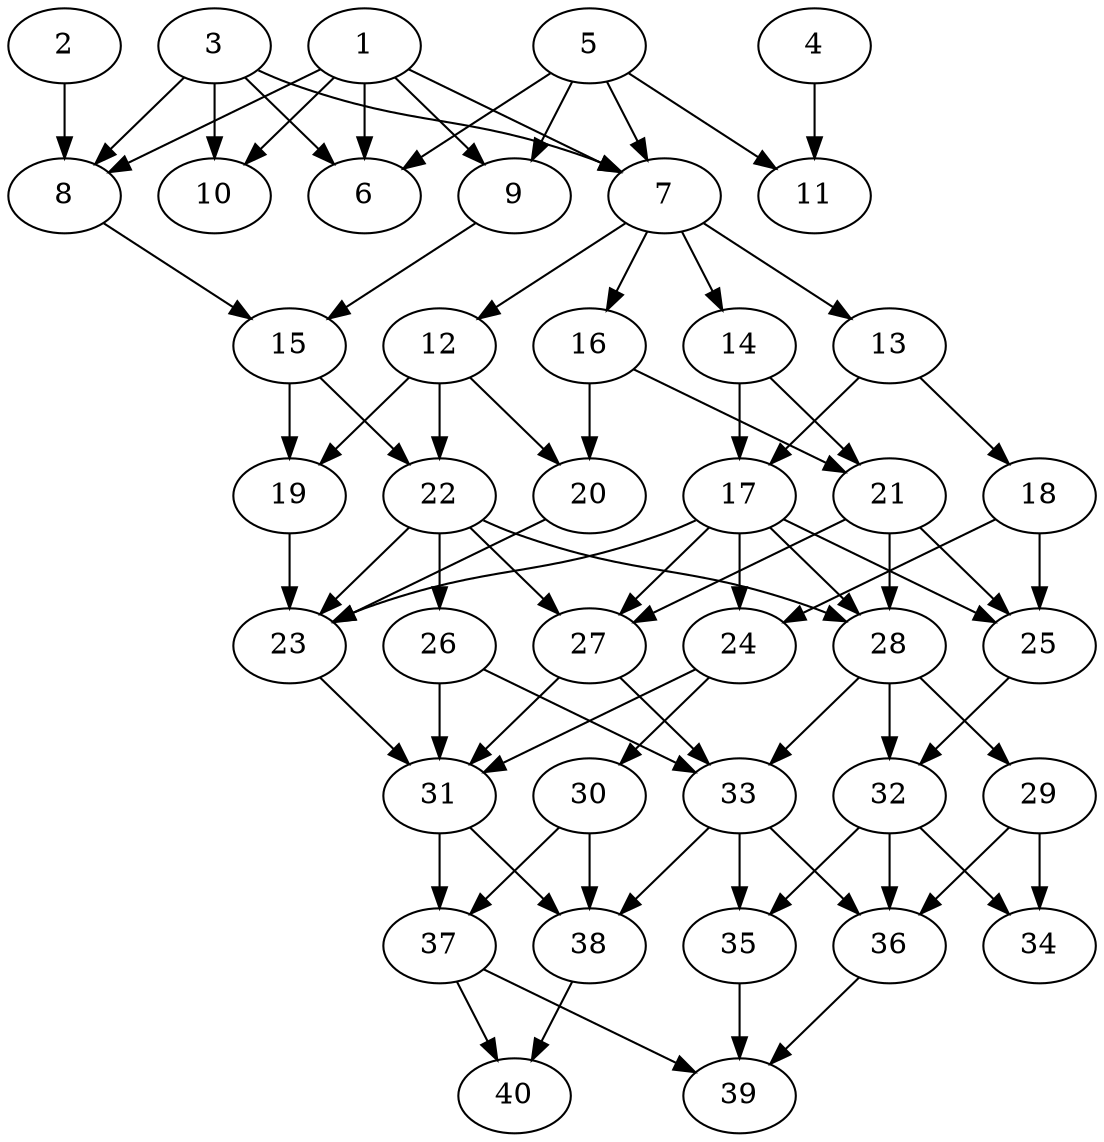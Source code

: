 // DAG automatically generated by daggen at Thu Oct  3 14:06:49 2019
// ./daggen --dot -n 40 --ccr 0.4 --fat 0.5 --regular 0.9 --density 0.6 --mindata 5242880 --maxdata 52428800 
digraph G {
  1 [size="96422400", alpha="0.16", expect_size="38568960"] 
  1 -> 6 [size ="38568960"]
  1 -> 7 [size ="38568960"]
  1 -> 8 [size ="38568960"]
  1 -> 9 [size ="38568960"]
  1 -> 10 [size ="38568960"]
  2 [size="41968640", alpha="0.10", expect_size="16787456"] 
  2 -> 8 [size ="16787456"]
  3 [size="19266560", alpha="0.06", expect_size="7706624"] 
  3 -> 6 [size ="7706624"]
  3 -> 7 [size ="7706624"]
  3 -> 8 [size ="7706624"]
  3 -> 10 [size ="7706624"]
  4 [size="77557760", alpha="0.15", expect_size="31023104"] 
  4 -> 11 [size ="31023104"]
  5 [size="78771200", alpha="0.06", expect_size="31508480"] 
  5 -> 6 [size ="31508480"]
  5 -> 7 [size ="31508480"]
  5 -> 9 [size ="31508480"]
  5 -> 11 [size ="31508480"]
  6 [size="85637120", alpha="0.09", expect_size="34254848"] 
  7 [size="106577920", alpha="0.10", expect_size="42631168"] 
  7 -> 12 [size ="42631168"]
  7 -> 13 [size ="42631168"]
  7 -> 14 [size ="42631168"]
  7 -> 16 [size ="42631168"]
  8 [size="93867520", alpha="0.11", expect_size="37547008"] 
  8 -> 15 [size ="37547008"]
  9 [size="50826240", alpha="0.09", expect_size="20330496"] 
  9 -> 15 [size ="20330496"]
  10 [size="123384320", alpha="0.19", expect_size="49353728"] 
  11 [size="73651200", alpha="0.08", expect_size="29460480"] 
  12 [size="50419200", alpha="0.08", expect_size="20167680"] 
  12 -> 19 [size ="20167680"]
  12 -> 20 [size ="20167680"]
  12 -> 22 [size ="20167680"]
  13 [size="112115200", alpha="0.04", expect_size="44846080"] 
  13 -> 17 [size ="44846080"]
  13 -> 18 [size ="44846080"]
  14 [size="26969600", alpha="0.10", expect_size="10787840"] 
  14 -> 17 [size ="10787840"]
  14 -> 21 [size ="10787840"]
  15 [size="116608000", alpha="0.18", expect_size="46643200"] 
  15 -> 19 [size ="46643200"]
  15 -> 22 [size ="46643200"]
  16 [size="36144640", alpha="0.06", expect_size="14457856"] 
  16 -> 20 [size ="14457856"]
  16 -> 21 [size ="14457856"]
  17 [size="87390720", alpha="0.14", expect_size="34956288"] 
  17 -> 23 [size ="34956288"]
  17 -> 24 [size ="34956288"]
  17 -> 25 [size ="34956288"]
  17 -> 27 [size ="34956288"]
  17 -> 28 [size ="34956288"]
  18 [size="30661120", alpha="0.03", expect_size="12264448"] 
  18 -> 24 [size ="12264448"]
  18 -> 25 [size ="12264448"]
  19 [size="95472640", alpha="0.01", expect_size="38189056"] 
  19 -> 23 [size ="38189056"]
  20 [size="32883200", alpha="0.04", expect_size="13153280"] 
  20 -> 23 [size ="13153280"]
  21 [size="27461120", alpha="0.01", expect_size="10984448"] 
  21 -> 25 [size ="10984448"]
  21 -> 27 [size ="10984448"]
  21 -> 28 [size ="10984448"]
  22 [size="75617280", alpha="0.04", expect_size="30246912"] 
  22 -> 23 [size ="30246912"]
  22 -> 26 [size ="30246912"]
  22 -> 27 [size ="30246912"]
  22 -> 28 [size ="30246912"]
  23 [size="122580480", alpha="0.07", expect_size="49032192"] 
  23 -> 31 [size ="49032192"]
  24 [size="27420160", alpha="0.01", expect_size="10968064"] 
  24 -> 30 [size ="10968064"]
  24 -> 31 [size ="10968064"]
  25 [size="88437760", alpha="0.07", expect_size="35375104"] 
  25 -> 32 [size ="35375104"]
  26 [size="76121600", alpha="0.04", expect_size="30448640"] 
  26 -> 31 [size ="30448640"]
  26 -> 33 [size ="30448640"]
  27 [size="112819200", alpha="0.18", expect_size="45127680"] 
  27 -> 31 [size ="45127680"]
  27 -> 33 [size ="45127680"]
  28 [size="75624960", alpha="0.05", expect_size="30249984"] 
  28 -> 29 [size ="30249984"]
  28 -> 32 [size ="30249984"]
  28 -> 33 [size ="30249984"]
  29 [size="95984640", alpha="0.19", expect_size="38393856"] 
  29 -> 34 [size ="38393856"]
  29 -> 36 [size ="38393856"]
  30 [size="100206080", alpha="0.11", expect_size="40082432"] 
  30 -> 37 [size ="40082432"]
  30 -> 38 [size ="40082432"]
  31 [size="123637760", alpha="0.14", expect_size="49455104"] 
  31 -> 37 [size ="49455104"]
  31 -> 38 [size ="49455104"]
  32 [size="13667840", alpha="0.02", expect_size="5467136"] 
  32 -> 34 [size ="5467136"]
  32 -> 35 [size ="5467136"]
  32 -> 36 [size ="5467136"]
  33 [size="35084800", alpha="0.08", expect_size="14033920"] 
  33 -> 35 [size ="14033920"]
  33 -> 36 [size ="14033920"]
  33 -> 38 [size ="14033920"]
  34 [size="76088320", alpha="0.16", expect_size="30435328"] 
  35 [size="83166720", alpha="0.02", expect_size="33266688"] 
  35 -> 39 [size ="33266688"]
  36 [size="121984000", alpha="0.11", expect_size="48793600"] 
  36 -> 39 [size ="48793600"]
  37 [size="29140480", alpha="0.13", expect_size="11656192"] 
  37 -> 39 [size ="11656192"]
  37 -> 40 [size ="11656192"]
  38 [size="16074240", alpha="0.18", expect_size="6429696"] 
  38 -> 40 [size ="6429696"]
  39 [size="45580800", alpha="0.17", expect_size="18232320"] 
  40 [size="37416960", alpha="0.20", expect_size="14966784"] 
}
